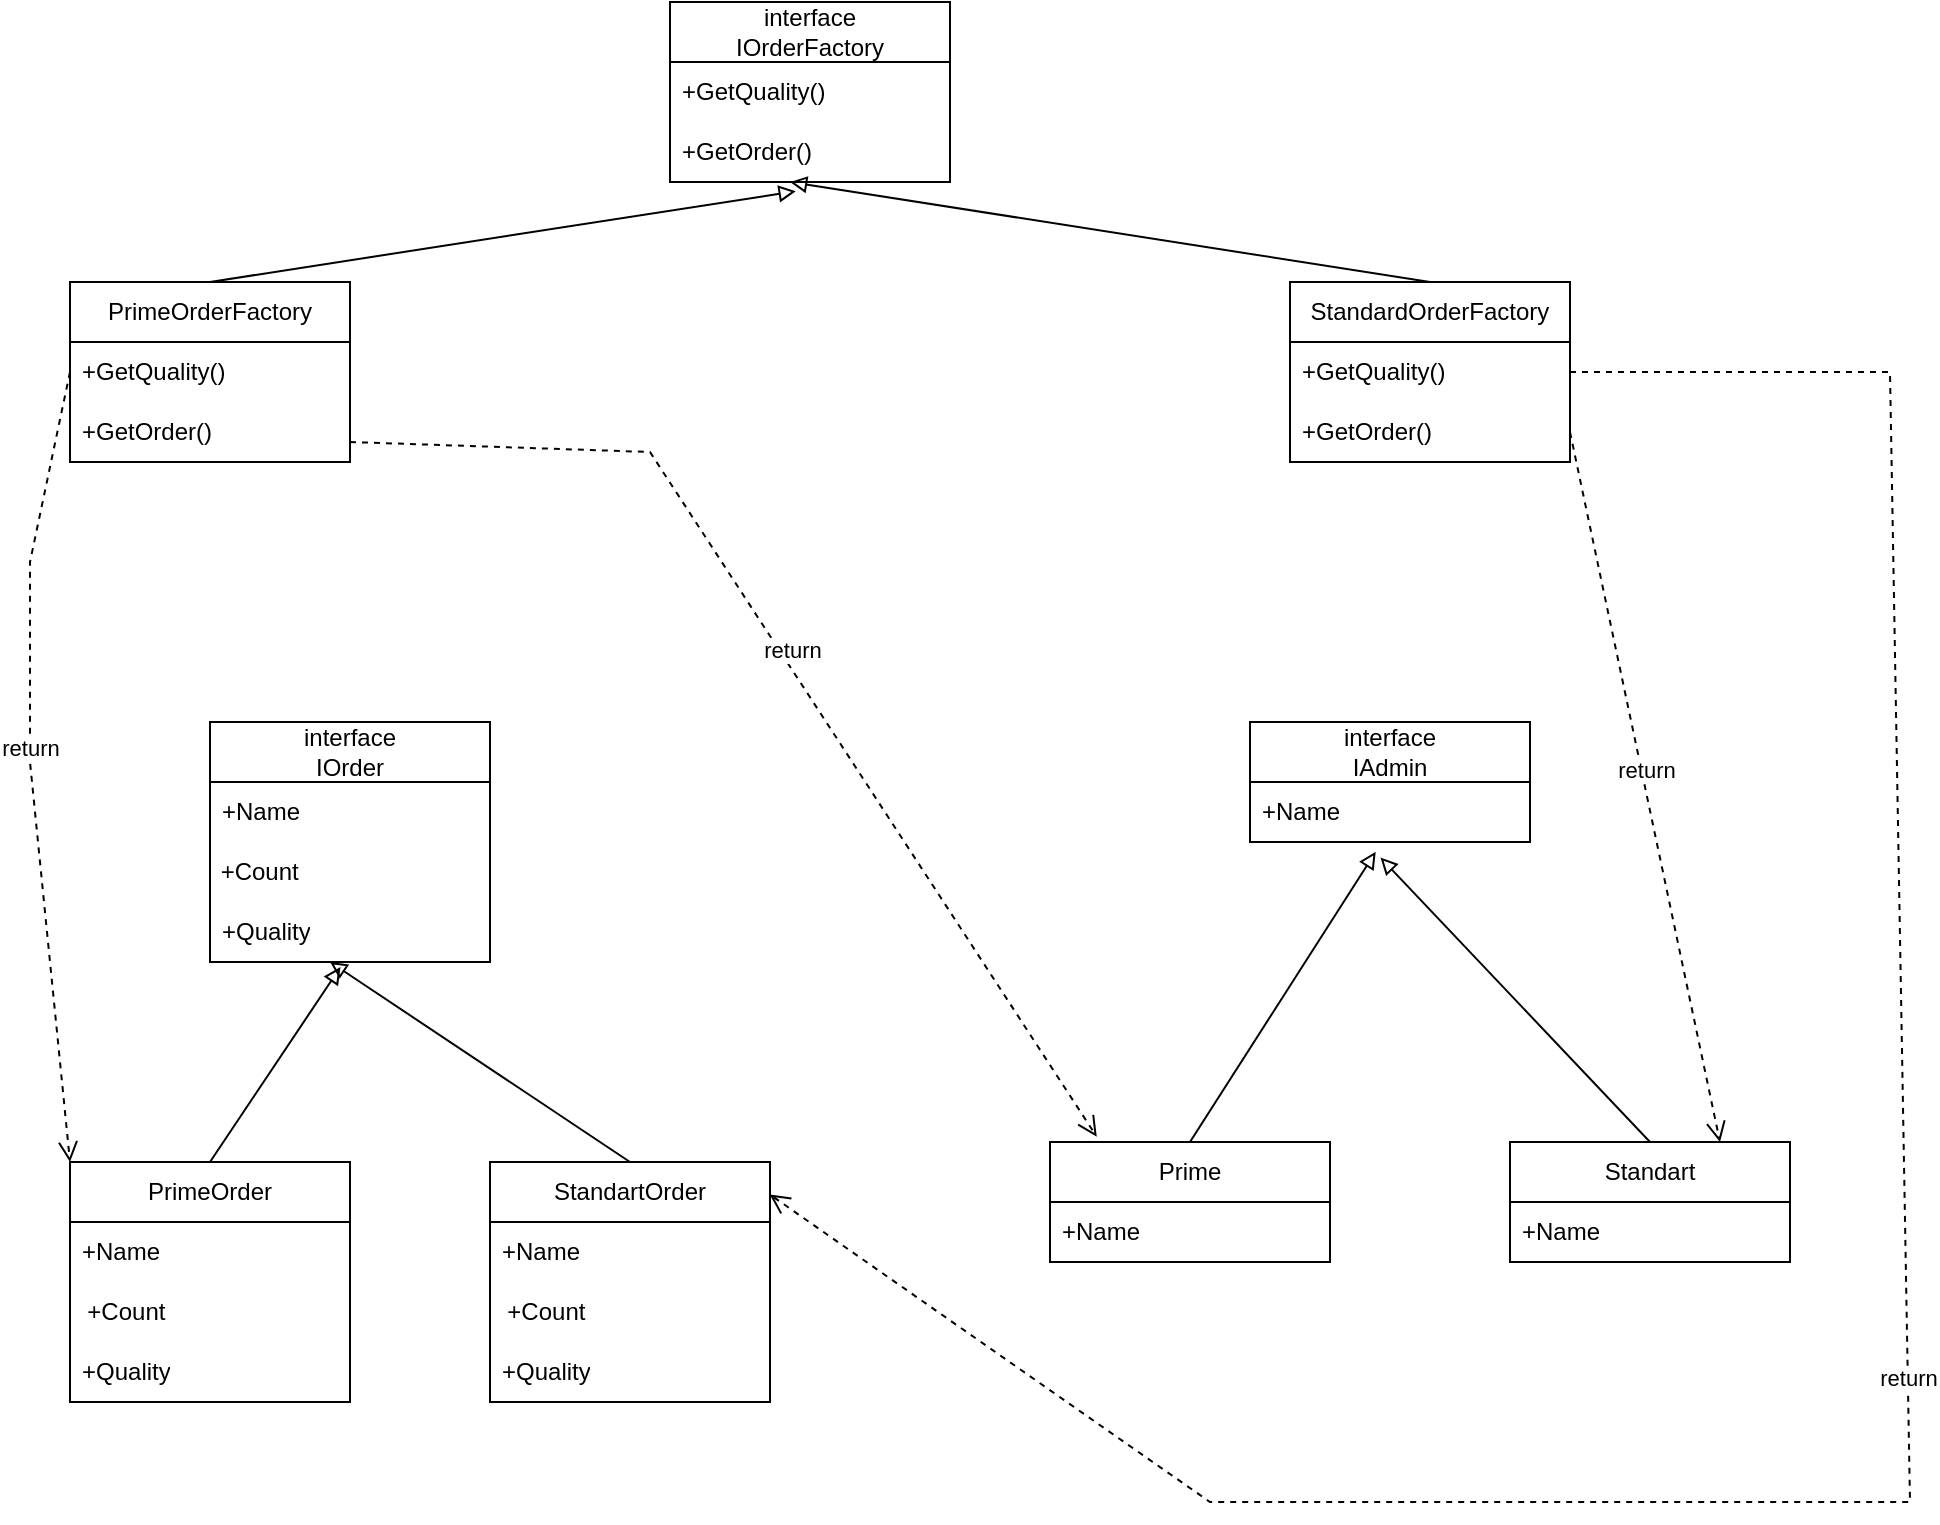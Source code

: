 <mxfile version="20.6.0" type="device"><diagram id="C5RBs43oDa-KdzZeNtuy" name="Page-1"><mxGraphModel dx="1865" dy="547" grid="1" gridSize="10" guides="1" tooltips="1" connect="1" arrows="1" fold="1" page="1" pageScale="1" pageWidth="827" pageHeight="1169" math="0" shadow="0"><root><mxCell id="WIyWlLk6GJQsqaUBKTNV-0"/><mxCell id="WIyWlLk6GJQsqaUBKTNV-1" parent="WIyWlLk6GJQsqaUBKTNV-0"/><mxCell id="rrDSk43eR-1p3svorCa2-0" value="interface&lt;br&gt;IOrderFactory" style="swimlane;fontStyle=0;childLayout=stackLayout;horizontal=1;startSize=30;horizontalStack=0;resizeParent=1;resizeParentMax=0;resizeLast=0;collapsible=1;marginBottom=0;whiteSpace=wrap;html=1;" parent="WIyWlLk6GJQsqaUBKTNV-1" vertex="1"><mxGeometry x="320" y="210" width="140" height="90" as="geometry"/></mxCell><mxCell id="rrDSk43eR-1p3svorCa2-1" value="+GetQuality()" style="text;strokeColor=none;fillColor=none;align=left;verticalAlign=middle;spacingLeft=4;spacingRight=4;overflow=hidden;points=[[0,0.5],[1,0.5]];portConstraint=eastwest;rotatable=0;whiteSpace=wrap;html=1;" parent="rrDSk43eR-1p3svorCa2-0" vertex="1"><mxGeometry y="30" width="140" height="30" as="geometry"/></mxCell><mxCell id="rrDSk43eR-1p3svorCa2-2" value="+GetOrder()" style="text;strokeColor=none;fillColor=none;align=left;verticalAlign=middle;spacingLeft=4;spacingRight=4;overflow=hidden;points=[[0,0.5],[1,0.5]];portConstraint=eastwest;rotatable=0;whiteSpace=wrap;html=1;" parent="rrDSk43eR-1p3svorCa2-0" vertex="1"><mxGeometry y="60" width="140" height="30" as="geometry"/></mxCell><mxCell id="rrDSk43eR-1p3svorCa2-4" value="PrimeOrderFactory" style="swimlane;fontStyle=0;childLayout=stackLayout;horizontal=1;startSize=30;horizontalStack=0;resizeParent=1;resizeParentMax=0;resizeLast=0;collapsible=1;marginBottom=0;whiteSpace=wrap;html=1;" parent="WIyWlLk6GJQsqaUBKTNV-1" vertex="1"><mxGeometry x="20" y="350" width="140" height="90" as="geometry"/></mxCell><mxCell id="rrDSk43eR-1p3svorCa2-5" value="+GetQuality()" style="text;strokeColor=none;fillColor=none;align=left;verticalAlign=middle;spacingLeft=4;spacingRight=4;overflow=hidden;points=[[0,0.5],[1,0.5]];portConstraint=eastwest;rotatable=0;whiteSpace=wrap;html=1;" parent="rrDSk43eR-1p3svorCa2-4" vertex="1"><mxGeometry y="30" width="140" height="30" as="geometry"/></mxCell><mxCell id="rrDSk43eR-1p3svorCa2-6" value="+GetOrder()" style="text;strokeColor=none;fillColor=none;align=left;verticalAlign=middle;spacingLeft=4;spacingRight=4;overflow=hidden;points=[[0,0.5],[1,0.5]];portConstraint=eastwest;rotatable=0;whiteSpace=wrap;html=1;" parent="rrDSk43eR-1p3svorCa2-4" vertex="1"><mxGeometry y="60" width="140" height="30" as="geometry"/></mxCell><mxCell id="rrDSk43eR-1p3svorCa2-9" value="" style="html=1;verticalAlign=bottom;endArrow=block;rounded=0;strokeColor=#000000;exitX=0.5;exitY=0;exitDx=0;exitDy=0;entryX=0.449;entryY=1.154;entryDx=0;entryDy=0;entryPerimeter=0;endFill=0;" parent="WIyWlLk6GJQsqaUBKTNV-1" source="rrDSk43eR-1p3svorCa2-4" target="rrDSk43eR-1p3svorCa2-2" edge="1"><mxGeometry width="80" relative="1" as="geometry"><mxPoint x="360" y="320" as="sourcePoint"/><mxPoint x="440" y="320" as="targetPoint"/></mxGeometry></mxCell><mxCell id="rrDSk43eR-1p3svorCa2-10" value="interface&lt;br&gt;IOrder" style="swimlane;fontStyle=0;childLayout=stackLayout;horizontal=1;startSize=30;horizontalStack=0;resizeParent=1;resizeParentMax=0;resizeLast=0;collapsible=1;marginBottom=0;whiteSpace=wrap;html=1;align=center;" parent="WIyWlLk6GJQsqaUBKTNV-1" vertex="1"><mxGeometry x="90" y="570" width="140" height="120" as="geometry"/></mxCell><mxCell id="rrDSk43eR-1p3svorCa2-11" value="+Name" style="text;strokeColor=none;fillColor=none;align=left;verticalAlign=middle;spacingLeft=4;spacingRight=4;overflow=hidden;points=[[0,0.5],[1,0.5]];portConstraint=eastwest;rotatable=0;whiteSpace=wrap;html=1;" parent="rrDSk43eR-1p3svorCa2-10" vertex="1"><mxGeometry y="30" width="140" height="30" as="geometry"/></mxCell><mxCell id="rrDSk43eR-1p3svorCa2-13" value="&lt;div style=&quot;&quot;&gt;&lt;span style=&quot;background-color: initial;&quot;&gt;&amp;nbsp;+Count&lt;/span&gt;&lt;/div&gt;" style="text;html=1;align=left;verticalAlign=middle;resizable=0;points=[];autosize=1;strokeColor=none;fillColor=none;" parent="rrDSk43eR-1p3svorCa2-10" vertex="1"><mxGeometry y="60" width="140" height="30" as="geometry"/></mxCell><mxCell id="rrDSk43eR-1p3svorCa2-12" value="+Quality" style="text;strokeColor=none;fillColor=none;align=left;verticalAlign=middle;spacingLeft=4;spacingRight=4;overflow=hidden;points=[[0,0.5],[1,0.5]];portConstraint=eastwest;rotatable=0;whiteSpace=wrap;html=1;" parent="rrDSk43eR-1p3svorCa2-10" vertex="1"><mxGeometry y="90" width="140" height="30" as="geometry"/></mxCell><mxCell id="rrDSk43eR-1p3svorCa2-14" value="PrimeOrder" style="swimlane;fontStyle=0;childLayout=stackLayout;horizontal=1;startSize=30;horizontalStack=0;resizeParent=1;resizeParentMax=0;resizeLast=0;collapsible=1;marginBottom=0;whiteSpace=wrap;html=1;align=center;" parent="WIyWlLk6GJQsqaUBKTNV-1" vertex="1"><mxGeometry x="20" y="790" width="140" height="120" as="geometry"/></mxCell><mxCell id="rrDSk43eR-1p3svorCa2-15" value="+Name" style="text;strokeColor=none;fillColor=none;align=left;verticalAlign=middle;spacingLeft=4;spacingRight=4;overflow=hidden;points=[[0,0.5],[1,0.5]];portConstraint=eastwest;rotatable=0;whiteSpace=wrap;html=1;" parent="rrDSk43eR-1p3svorCa2-14" vertex="1"><mxGeometry y="30" width="140" height="30" as="geometry"/></mxCell><mxCell id="rrDSk43eR-1p3svorCa2-16" value="&lt;div style=&quot;&quot;&gt;&lt;span style=&quot;background-color: initial;&quot;&gt;&amp;nbsp; +Count&lt;/span&gt;&lt;/div&gt;" style="text;html=1;align=left;verticalAlign=middle;resizable=0;points=[];autosize=1;strokeColor=none;fillColor=none;" parent="rrDSk43eR-1p3svorCa2-14" vertex="1"><mxGeometry y="60" width="140" height="30" as="geometry"/></mxCell><mxCell id="rrDSk43eR-1p3svorCa2-17" value="+Quality" style="text;strokeColor=none;fillColor=none;align=left;verticalAlign=middle;spacingLeft=4;spacingRight=4;overflow=hidden;points=[[0,0.5],[1,0.5]];portConstraint=eastwest;rotatable=0;whiteSpace=wrap;html=1;" parent="rrDSk43eR-1p3svorCa2-14" vertex="1"><mxGeometry y="90" width="140" height="30" as="geometry"/></mxCell><mxCell id="rrDSk43eR-1p3svorCa2-18" value="" style="html=1;verticalAlign=bottom;endArrow=block;rounded=0;strokeColor=#000000;entryX=0.466;entryY=1.084;entryDx=0;entryDy=0;entryPerimeter=0;endFill=0;exitX=0.5;exitY=0;exitDx=0;exitDy=0;" parent="WIyWlLk6GJQsqaUBKTNV-1" source="rrDSk43eR-1p3svorCa2-14" target="rrDSk43eR-1p3svorCa2-12" edge="1"><mxGeometry width="80" relative="1" as="geometry"><mxPoint x="390" y="620" as="sourcePoint"/><mxPoint x="460.0" y="564.62" as="targetPoint"/></mxGeometry></mxCell><mxCell id="rrDSk43eR-1p3svorCa2-19" value="interface&lt;br&gt;IAdmin" style="swimlane;fontStyle=0;childLayout=stackLayout;horizontal=1;startSize=30;horizontalStack=0;resizeParent=1;resizeParentMax=0;resizeLast=0;collapsible=1;marginBottom=0;whiteSpace=wrap;html=1;align=center;" parent="WIyWlLk6GJQsqaUBKTNV-1" vertex="1"><mxGeometry x="610" y="570" width="140" height="60" as="geometry"/></mxCell><mxCell id="rrDSk43eR-1p3svorCa2-20" value="+Name" style="text;strokeColor=none;fillColor=none;align=left;verticalAlign=middle;spacingLeft=4;spacingRight=4;overflow=hidden;points=[[0,0.5],[1,0.5]];portConstraint=eastwest;rotatable=0;whiteSpace=wrap;html=1;" parent="rrDSk43eR-1p3svorCa2-19" vertex="1"><mxGeometry y="30" width="140" height="30" as="geometry"/></mxCell><mxCell id="rrDSk43eR-1p3svorCa2-23" value="Prime" style="swimlane;fontStyle=0;childLayout=stackLayout;horizontal=1;startSize=30;horizontalStack=0;resizeParent=1;resizeParentMax=0;resizeLast=0;collapsible=1;marginBottom=0;whiteSpace=wrap;html=1;align=center;" parent="WIyWlLk6GJQsqaUBKTNV-1" vertex="1"><mxGeometry x="510" y="780" width="140" height="60" as="geometry"/></mxCell><mxCell id="rrDSk43eR-1p3svorCa2-24" value="+Name" style="text;strokeColor=none;fillColor=none;align=left;verticalAlign=middle;spacingLeft=4;spacingRight=4;overflow=hidden;points=[[0,0.5],[1,0.5]];portConstraint=eastwest;rotatable=0;whiteSpace=wrap;html=1;" parent="rrDSk43eR-1p3svorCa2-23" vertex="1"><mxGeometry y="30" width="140" height="30" as="geometry"/></mxCell><mxCell id="rrDSk43eR-1p3svorCa2-27" value="" style="html=1;verticalAlign=bottom;endArrow=block;rounded=0;strokeColor=#000000;entryX=0.449;entryY=1.164;entryDx=0;entryDy=0;entryPerimeter=0;endFill=0;exitX=0.5;exitY=0;exitDx=0;exitDy=0;" parent="WIyWlLk6GJQsqaUBKTNV-1" source="rrDSk43eR-1p3svorCa2-23" target="rrDSk43eR-1p3svorCa2-20" edge="1"><mxGeometry width="80" relative="1" as="geometry"><mxPoint x="622.38" y="620" as="sourcePoint"/><mxPoint x="617.62" y="522.52" as="targetPoint"/></mxGeometry></mxCell><mxCell id="rrDSk43eR-1p3svorCa2-33" value="Standart" style="swimlane;fontStyle=0;childLayout=stackLayout;horizontal=1;startSize=30;horizontalStack=0;resizeParent=1;resizeParentMax=0;resizeLast=0;collapsible=1;marginBottom=0;whiteSpace=wrap;html=1;align=center;" parent="WIyWlLk6GJQsqaUBKTNV-1" vertex="1"><mxGeometry x="740" y="780" width="140" height="60" as="geometry"/></mxCell><mxCell id="rrDSk43eR-1p3svorCa2-34" value="+Name" style="text;strokeColor=none;fillColor=none;align=left;verticalAlign=middle;spacingLeft=4;spacingRight=4;overflow=hidden;points=[[0,0.5],[1,0.5]];portConstraint=eastwest;rotatable=0;whiteSpace=wrap;html=1;" parent="rrDSk43eR-1p3svorCa2-33" vertex="1"><mxGeometry y="30" width="140" height="30" as="geometry"/></mxCell><mxCell id="rrDSk43eR-1p3svorCa2-35" value="" style="html=1;verticalAlign=bottom;endArrow=block;rounded=0;strokeColor=#000000;entryX=0.466;entryY=1.259;entryDx=0;entryDy=0;entryPerimeter=0;endFill=0;exitX=0.5;exitY=0;exitDx=0;exitDy=0;" parent="WIyWlLk6GJQsqaUBKTNV-1" source="rrDSk43eR-1p3svorCa2-33" target="rrDSk43eR-1p3svorCa2-20" edge="1"><mxGeometry width="80" relative="1" as="geometry"><mxPoint x="590" y="790" as="sourcePoint"/><mxPoint x="682.86" y="644.92" as="targetPoint"/></mxGeometry></mxCell><mxCell id="rrDSk43eR-1p3svorCa2-37" value="StandartOrder" style="swimlane;fontStyle=0;childLayout=stackLayout;horizontal=1;startSize=30;horizontalStack=0;resizeParent=1;resizeParentMax=0;resizeLast=0;collapsible=1;marginBottom=0;whiteSpace=wrap;html=1;align=center;" parent="WIyWlLk6GJQsqaUBKTNV-1" vertex="1"><mxGeometry x="230" y="790" width="140" height="120" as="geometry"/></mxCell><mxCell id="rrDSk43eR-1p3svorCa2-38" value="+Name" style="text;strokeColor=none;fillColor=none;align=left;verticalAlign=middle;spacingLeft=4;spacingRight=4;overflow=hidden;points=[[0,0.5],[1,0.5]];portConstraint=eastwest;rotatable=0;whiteSpace=wrap;html=1;" parent="rrDSk43eR-1p3svorCa2-37" vertex="1"><mxGeometry y="30" width="140" height="30" as="geometry"/></mxCell><mxCell id="rrDSk43eR-1p3svorCa2-39" value="&lt;div style=&quot;&quot;&gt;&lt;span style=&quot;background-color: initial;&quot;&gt;&amp;nbsp; +Count&lt;/span&gt;&lt;/div&gt;" style="text;html=1;align=left;verticalAlign=middle;resizable=0;points=[];autosize=1;strokeColor=none;fillColor=none;" parent="rrDSk43eR-1p3svorCa2-37" vertex="1"><mxGeometry y="60" width="140" height="30" as="geometry"/></mxCell><mxCell id="rrDSk43eR-1p3svorCa2-40" value="+Quality" style="text;strokeColor=none;fillColor=none;align=left;verticalAlign=middle;spacingLeft=4;spacingRight=4;overflow=hidden;points=[[0,0.5],[1,0.5]];portConstraint=eastwest;rotatable=0;whiteSpace=wrap;html=1;" parent="rrDSk43eR-1p3svorCa2-37" vertex="1"><mxGeometry y="90" width="140" height="30" as="geometry"/></mxCell><mxCell id="rrDSk43eR-1p3svorCa2-41" value="" style="html=1;verticalAlign=bottom;endArrow=block;rounded=0;strokeColor=#000000;entryX=0.429;entryY=1;entryDx=0;entryDy=0;entryPerimeter=0;endFill=0;exitX=0.5;exitY=0;exitDx=0;exitDy=0;" parent="WIyWlLk6GJQsqaUBKTNV-1" source="rrDSk43eR-1p3svorCa2-37" target="rrDSk43eR-1p3svorCa2-12" edge="1"><mxGeometry width="80" relative="1" as="geometry"><mxPoint x="100" y="800" as="sourcePoint"/><mxPoint x="165.24" y="702.52" as="targetPoint"/></mxGeometry></mxCell><mxCell id="rrDSk43eR-1p3svorCa2-42" value="StandardOrderFactory" style="swimlane;fontStyle=0;childLayout=stackLayout;horizontal=1;startSize=30;horizontalStack=0;resizeParent=1;resizeParentMax=0;resizeLast=0;collapsible=1;marginBottom=0;whiteSpace=wrap;html=1;" parent="WIyWlLk6GJQsqaUBKTNV-1" vertex="1"><mxGeometry x="630" y="350" width="140" height="90" as="geometry"/></mxCell><mxCell id="rrDSk43eR-1p3svorCa2-43" value="+GetQuality()" style="text;strokeColor=none;fillColor=none;align=left;verticalAlign=middle;spacingLeft=4;spacingRight=4;overflow=hidden;points=[[0,0.5],[1,0.5]];portConstraint=eastwest;rotatable=0;whiteSpace=wrap;html=1;" parent="rrDSk43eR-1p3svorCa2-42" vertex="1"><mxGeometry y="30" width="140" height="30" as="geometry"/></mxCell><mxCell id="rrDSk43eR-1p3svorCa2-44" value="+GetOrder()" style="text;strokeColor=none;fillColor=none;align=left;verticalAlign=middle;spacingLeft=4;spacingRight=4;overflow=hidden;points=[[0,0.5],[1,0.5]];portConstraint=eastwest;rotatable=0;whiteSpace=wrap;html=1;" parent="rrDSk43eR-1p3svorCa2-42" vertex="1"><mxGeometry y="60" width="140" height="30" as="geometry"/></mxCell><mxCell id="rrDSk43eR-1p3svorCa2-57" value="" style="html=1;verticalAlign=bottom;endArrow=block;rounded=0;strokeColor=#000000;exitX=0.5;exitY=0;exitDx=0;exitDy=0;endFill=0;" parent="WIyWlLk6GJQsqaUBKTNV-1" source="rrDSk43eR-1p3svorCa2-42" edge="1"><mxGeometry width="80" relative="1" as="geometry"><mxPoint x="100" y="360" as="sourcePoint"/><mxPoint x="380" y="300" as="targetPoint"/></mxGeometry></mxCell><mxCell id="rrDSk43eR-1p3svorCa2-58" value="return" style="html=1;verticalAlign=bottom;endArrow=open;dashed=1;endSize=8;rounded=0;strokeColor=#000000;entryX=0;entryY=0;entryDx=0;entryDy=0;exitX=0;exitY=0.5;exitDx=0;exitDy=0;" parent="WIyWlLk6GJQsqaUBKTNV-1" source="rrDSk43eR-1p3svorCa2-5" target="rrDSk43eR-1p3svorCa2-14" edge="1"><mxGeometry relative="1" as="geometry"><mxPoint x="390" y="650" as="sourcePoint"/><mxPoint x="420" y="610" as="targetPoint"/><Array as="points"><mxPoint y="490"/><mxPoint y="590"/></Array></mxGeometry></mxCell><mxCell id="rrDSk43eR-1p3svorCa2-60" value="return" style="html=1;verticalAlign=bottom;endArrow=open;dashed=1;endSize=8;rounded=0;strokeColor=#000000;entryX=0.167;entryY=-0.044;entryDx=0;entryDy=0;entryPerimeter=0;" parent="WIyWlLk6GJQsqaUBKTNV-1" target="rrDSk43eR-1p3svorCa2-23" edge="1"><mxGeometry relative="1" as="geometry"><mxPoint x="160" y="430" as="sourcePoint"/><mxPoint x="345" y="800" as="targetPoint"/><Array as="points"><mxPoint x="310" y="435"/></Array></mxGeometry></mxCell><mxCell id="rrDSk43eR-1p3svorCa2-62" value="return" style="html=1;verticalAlign=bottom;endArrow=open;dashed=1;endSize=8;rounded=0;strokeColor=#000000;entryX=0.999;entryY=0.135;entryDx=0;entryDy=0;entryPerimeter=0;exitX=1;exitY=0.5;exitDx=0;exitDy=0;" parent="WIyWlLk6GJQsqaUBKTNV-1" source="rrDSk43eR-1p3svorCa2-43" target="rrDSk43eR-1p3svorCa2-37" edge="1"><mxGeometry relative="1" as="geometry"><mxPoint x="420" y="810" as="sourcePoint"/><mxPoint x="543.38" y="787.36" as="targetPoint"/><Array as="points"><mxPoint x="930" y="395"/><mxPoint x="940" y="960"/><mxPoint x="590" y="960"/></Array></mxGeometry></mxCell><mxCell id="rrDSk43eR-1p3svorCa2-63" value="return" style="html=1;verticalAlign=bottom;endArrow=open;dashed=1;endSize=8;rounded=0;strokeColor=#000000;entryX=0.75;entryY=0;entryDx=0;entryDy=0;exitX=1;exitY=0.5;exitDx=0;exitDy=0;" parent="WIyWlLk6GJQsqaUBKTNV-1" source="rrDSk43eR-1p3svorCa2-44" target="rrDSk43eR-1p3svorCa2-33" edge="1"><mxGeometry relative="1" as="geometry"><mxPoint x="930" y="530" as="sourcePoint"/><mxPoint x="553.38" y="797.36" as="targetPoint"/><Array as="points"/></mxGeometry></mxCell></root></mxGraphModel></diagram></mxfile>